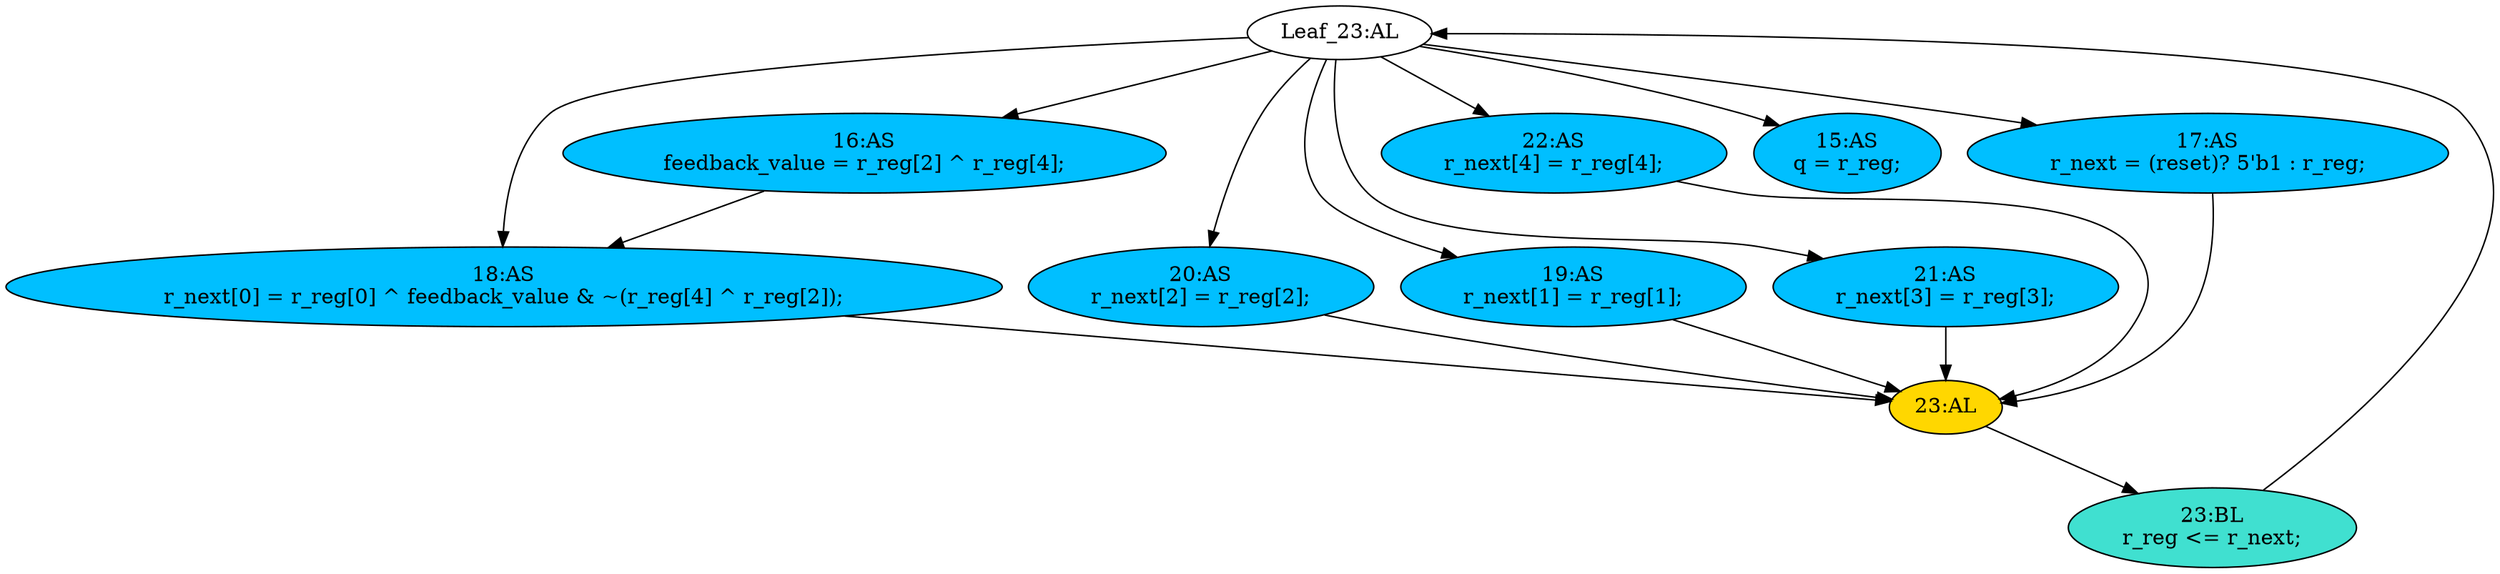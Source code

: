 strict digraph "compose( ,  )" {
	node [label="\N"];
	"Leaf_23:AL"	[def_var="['r_reg']",
		label="Leaf_23:AL"];
	"18:AS"	[ast="<pyverilog.vparser.ast.Assign object at 0x7f218c926090>",
		def_var="['r_next']",
		fillcolor=deepskyblue,
		label="18:AS
r_next[0] = r_reg[0] ^ feedback_value & ~(r_reg[4] ^ r_reg[2]);",
		statements="[]",
		style=filled,
		typ=Assign,
		use_var="['r_reg', 'feedback_value', 'r_reg', 'r_reg']"];
	"Leaf_23:AL" -> "18:AS";
	"16:AS"	[ast="<pyverilog.vparser.ast.Assign object at 0x7f218c8cee90>",
		def_var="['feedback_value']",
		fillcolor=deepskyblue,
		label="16:AS
feedback_value = r_reg[2] ^ r_reg[4];",
		statements="[]",
		style=filled,
		typ=Assign,
		use_var="['r_reg', 'r_reg']"];
	"Leaf_23:AL" -> "16:AS";
	"20:AS"	[ast="<pyverilog.vparser.ast.Assign object at 0x7f218c946510>",
		def_var="['r_next']",
		fillcolor=deepskyblue,
		label="20:AS
r_next[2] = r_reg[2];",
		statements="[]",
		style=filled,
		typ=Assign,
		use_var="['r_reg']"];
	"Leaf_23:AL" -> "20:AS";
	"19:AS"	[ast="<pyverilog.vparser.ast.Assign object at 0x7f218c9aa250>",
		def_var="['r_next']",
		fillcolor=deepskyblue,
		label="19:AS
r_next[1] = r_reg[1];",
		statements="[]",
		style=filled,
		typ=Assign,
		use_var="['r_reg']"];
	"Leaf_23:AL" -> "19:AS";
	"21:AS"	[ast="<pyverilog.vparser.ast.Assign object at 0x7f218c598350>",
		def_var="['r_next']",
		fillcolor=deepskyblue,
		label="21:AS
r_next[3] = r_reg[3];",
		statements="[]",
		style=filled,
		typ=Assign,
		use_var="['r_reg']"];
	"Leaf_23:AL" -> "21:AS";
	"22:AS"	[ast="<pyverilog.vparser.ast.Assign object at 0x7f218c598990>",
		def_var="['r_next']",
		fillcolor=deepskyblue,
		label="22:AS
r_next[4] = r_reg[4];",
		statements="[]",
		style=filled,
		typ=Assign,
		use_var="['r_reg']"];
	"Leaf_23:AL" -> "22:AS";
	"15:AS"	[ast="<pyverilog.vparser.ast.Assign object at 0x7f218c8d6750>",
		def_var="['q']",
		fillcolor=deepskyblue,
		label="15:AS
q = r_reg;",
		statements="[]",
		style=filled,
		typ=Assign,
		use_var="['r_reg']"];
	"Leaf_23:AL" -> "15:AS";
	"17:AS"	[ast="<pyverilog.vparser.ast.Assign object at 0x7f218c931450>",
		def_var="['r_next']",
		fillcolor=deepskyblue,
		label="17:AS
r_next = (reset)? 5'b1 : r_reg;",
		statements="[]",
		style=filled,
		typ=Assign,
		use_var="['reset', 'r_reg']"];
	"Leaf_23:AL" -> "17:AS";
	"23:AL"	[ast="<pyverilog.vparser.ast.Always object at 0x7f218c598290>",
		clk_sens=True,
		fillcolor=gold,
		label="23:AL",
		sens="['clk']",
		statements="[]",
		style=filled,
		typ=Always,
		use_var="['r_next']"];
	"18:AS" -> "23:AL";
	"16:AS" -> "18:AS";
	"20:AS" -> "23:AL";
	"19:AS" -> "23:AL";
	"21:AS" -> "23:AL";
	"23:BL"	[ast="<pyverilog.vparser.ast.Block object at 0x7f218c598a50>",
		fillcolor=turquoise,
		label="23:BL
r_reg <= r_next;",
		statements="[<pyverilog.vparser.ast.NonblockingSubstitution object at 0x7f218c598910>]",
		style=filled,
		typ=Block];
	"23:AL" -> "23:BL"	[cond="[]",
		lineno=None];
	"22:AS" -> "23:AL";
	"23:BL" -> "Leaf_23:AL"	[cond="[]",
		lineno=None];
	"17:AS" -> "23:AL";
}
